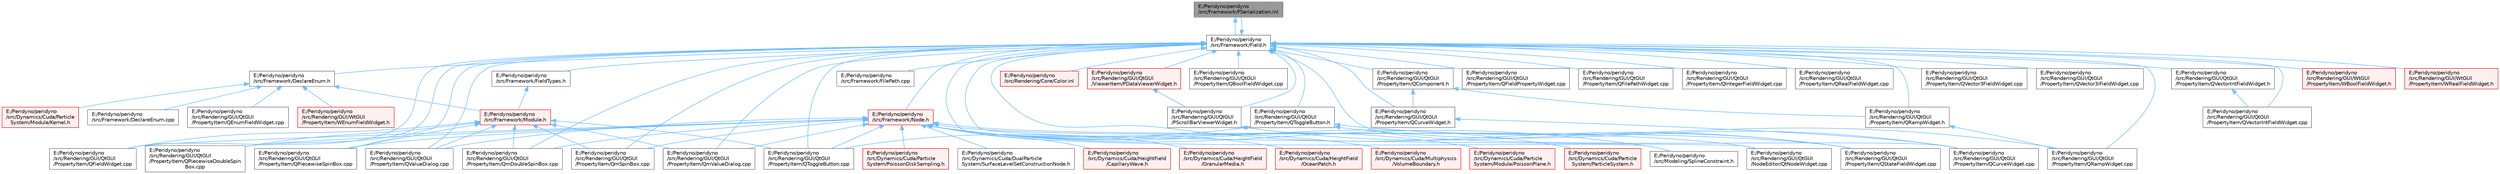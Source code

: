 digraph "E:/Peridyno/peridyno/src/Framework/FSerialization.inl"
{
 // LATEX_PDF_SIZE
  bgcolor="transparent";
  edge [fontname=Helvetica,fontsize=10,labelfontname=Helvetica,labelfontsize=10];
  node [fontname=Helvetica,fontsize=10,shape=box,height=0.2,width=0.4];
  Node1 [id="Node000001",label="E:/Peridyno/peridyno\l/src/Framework/FSerialization.inl",height=0.2,width=0.4,color="gray40", fillcolor="grey60", style="filled", fontcolor="black",tooltip=" "];
  Node1 -> Node2 [id="edge1_Node000001_Node000002",dir="back",color="steelblue1",style="solid",tooltip=" "];
  Node2 [id="Node000002",label="E:/Peridyno/peridyno\l/src/Framework/Field.h",height=0.2,width=0.4,color="grey40", fillcolor="white", style="filled",URL="$_field_8h.html",tooltip=" "];
  Node2 -> Node3 [id="edge2_Node000002_Node000003",dir="back",color="steelblue1",style="solid",tooltip=" "];
  Node3 [id="Node000003",label="E:/Peridyno/peridyno\l/src/Framework/DeclareEnum.h",height=0.2,width=0.4,color="grey40", fillcolor="white", style="filled",URL="$_declare_enum_8h.html",tooltip=" "];
  Node3 -> Node4 [id="edge3_Node000003_Node000004",dir="back",color="steelblue1",style="solid",tooltip=" "];
  Node4 [id="Node000004",label="E:/Peridyno/peridyno\l/src/Dynamics/Cuda/Particle\lSystem/Module/Kernel.h",height=0.2,width=0.4,color="red", fillcolor="#FFF0F0", style="filled",URL="$_kernel_8h.html",tooltip=" "];
  Node3 -> Node33 [id="edge4_Node000003_Node000033",dir="back",color="steelblue1",style="solid",tooltip=" "];
  Node33 [id="Node000033",label="E:/Peridyno/peridyno\l/src/Framework/DeclareEnum.cpp",height=0.2,width=0.4,color="grey40", fillcolor="white", style="filled",URL="$_declare_enum_8cpp.html",tooltip=" "];
  Node3 -> Node34 [id="edge5_Node000003_Node000034",dir="back",color="steelblue1",style="solid",tooltip=" "];
  Node34 [id="Node000034",label="E:/Peridyno/peridyno\l/src/Framework/Module.h",height=0.2,width=0.4,color="red", fillcolor="#FFF0F0", style="filled",URL="$_module_8h.html",tooltip=" "];
  Node34 -> Node198 [id="edge6_Node000034_Node000198",dir="back",color="steelblue1",style="solid",tooltip=" "];
  Node198 [id="Node000198",label="E:/Peridyno/peridyno\l/src/Rendering/GUI/QtGUI\l/PropertyItem/QFieldWidget.cpp",height=0.2,width=0.4,color="grey40", fillcolor="white", style="filled",URL="$_q_field_widget_8cpp.html",tooltip=" "];
  Node34 -> Node199 [id="edge7_Node000034_Node000199",dir="back",color="steelblue1",style="solid",tooltip=" "];
  Node199 [id="Node000199",label="E:/Peridyno/peridyno\l/src/Rendering/GUI/QtGUI\l/PropertyItem/QPiecewiseDoubleSpin\lBox.cpp",height=0.2,width=0.4,color="grey40", fillcolor="white", style="filled",URL="$_q_piecewise_double_spin_box_8cpp.html",tooltip=" "];
  Node34 -> Node200 [id="edge8_Node000034_Node000200",dir="back",color="steelblue1",style="solid",tooltip=" "];
  Node200 [id="Node000200",label="E:/Peridyno/peridyno\l/src/Rendering/GUI/QtGUI\l/PropertyItem/QPiecewiseSpinBox.cpp",height=0.2,width=0.4,color="grey40", fillcolor="white", style="filled",URL="$_q_piecewise_spin_box_8cpp.html",tooltip=" "];
  Node34 -> Node201 [id="edge9_Node000034_Node000201",dir="back",color="steelblue1",style="solid",tooltip=" "];
  Node201 [id="Node000201",label="E:/Peridyno/peridyno\l/src/Rendering/GUI/QtGUI\l/PropertyItem/QToggleButton.cpp",height=0.2,width=0.4,color="grey40", fillcolor="white", style="filled",URL="$_q_toggle_button_8cpp.html",tooltip=" "];
  Node34 -> Node202 [id="edge10_Node000034_Node000202",dir="back",color="steelblue1",style="solid",tooltip=" "];
  Node202 [id="Node000202",label="E:/Peridyno/peridyno\l/src/Rendering/GUI/QtGUI\l/PropertyItem/QValueDialog.cpp",height=0.2,width=0.4,color="grey40", fillcolor="white", style="filled",URL="$_q_value_dialog_8cpp.html",tooltip=" "];
  Node34 -> Node203 [id="edge11_Node000034_Node000203",dir="back",color="steelblue1",style="solid",tooltip=" "];
  Node203 [id="Node000203",label="E:/Peridyno/peridyno\l/src/Rendering/GUI/QtGUI\l/PropertyItem/QmDoubleSpinBox.cpp",height=0.2,width=0.4,color="grey40", fillcolor="white", style="filled",URL="$_qm_double_spin_box_8cpp.html",tooltip=" "];
  Node34 -> Node204 [id="edge12_Node000034_Node000204",dir="back",color="steelblue1",style="solid",tooltip=" "];
  Node204 [id="Node000204",label="E:/Peridyno/peridyno\l/src/Rendering/GUI/QtGUI\l/PropertyItem/QmSpinBox.cpp",height=0.2,width=0.4,color="grey40", fillcolor="white", style="filled",URL="$_qm_spin_box_8cpp.html",tooltip=" "];
  Node34 -> Node205 [id="edge13_Node000034_Node000205",dir="back",color="steelblue1",style="solid",tooltip=" "];
  Node205 [id="Node000205",label="E:/Peridyno/peridyno\l/src/Rendering/GUI/QtGUI\l/PropertyItem/QmValueDialog.cpp",height=0.2,width=0.4,color="grey40", fillcolor="white", style="filled",URL="$_qm_value_dialog_8cpp.html",tooltip=" "];
  Node3 -> Node536 [id="edge14_Node000003_Node000536",dir="back",color="steelblue1",style="solid",tooltip=" "];
  Node536 [id="Node000536",label="E:/Peridyno/peridyno\l/src/Rendering/GUI/QtGUI\l/PropertyItem/QEnumFieldWidget.cpp",height=0.2,width=0.4,color="grey40", fillcolor="white", style="filled",URL="$_q_enum_field_widget_8cpp.html",tooltip=" "];
  Node3 -> Node537 [id="edge15_Node000003_Node000537",dir="back",color="steelblue1",style="solid",tooltip=" "];
  Node537 [id="Node000537",label="E:/Peridyno/peridyno\l/src/Rendering/GUI/WtGUI\l/PropertyItem/WEnumFieldWidget.h",height=0.2,width=0.4,color="red", fillcolor="#FFF0F0", style="filled",URL="$_w_enum_field_widget_8h.html",tooltip=" "];
  Node2 -> Node1 [id="edge16_Node000002_Node000001",dir="back",color="steelblue1",style="solid",tooltip=" "];
  Node2 -> Node555 [id="edge17_Node000002_Node000555",dir="back",color="steelblue1",style="solid",tooltip=" "];
  Node555 [id="Node000555",label="E:/Peridyno/peridyno\l/src/Framework/FieldTypes.h",height=0.2,width=0.4,color="grey40", fillcolor="white", style="filled",URL="$_field_types_8h.html",tooltip=" "];
  Node555 -> Node34 [id="edge18_Node000555_Node000034",dir="back",color="steelblue1",style="solid",tooltip=" "];
  Node2 -> Node556 [id="edge19_Node000002_Node000556",dir="back",color="steelblue1",style="solid",tooltip=" "];
  Node556 [id="Node000556",label="E:/Peridyno/peridyno\l/src/Framework/FilePath.cpp",height=0.2,width=0.4,color="grey40", fillcolor="white", style="filled",URL="$_file_path_8cpp.html",tooltip=" "];
  Node2 -> Node247 [id="edge20_Node000002_Node000247",dir="back",color="steelblue1",style="solid",tooltip=" "];
  Node247 [id="Node000247",label="E:/Peridyno/peridyno\l/src/Framework/Node.h",height=0.2,width=0.4,color="red", fillcolor="#FFF0F0", style="filled",URL="$_node_8h.html",tooltip=" "];
  Node247 -> Node248 [id="edge21_Node000247_Node000248",dir="back",color="steelblue1",style="solid",tooltip=" "];
  Node248 [id="Node000248",label="E:/Peridyno/peridyno\l/src/Dynamics/Cuda/DualParticle\lSystem/SurfaceLevelSetConstructionNode.h",height=0.2,width=0.4,color="grey40", fillcolor="white", style="filled",URL="$_surface_level_set_construction_node_8h.html",tooltip=" "];
  Node247 -> Node249 [id="edge22_Node000247_Node000249",dir="back",color="steelblue1",style="solid",tooltip=" "];
  Node249 [id="Node000249",label="E:/Peridyno/peridyno\l/src/Dynamics/Cuda/HeightField\l/CapillaryWave.h",height=0.2,width=0.4,color="red", fillcolor="#FFF0F0", style="filled",URL="$_capillary_wave_8h.html",tooltip=" "];
  Node247 -> Node253 [id="edge23_Node000247_Node000253",dir="back",color="steelblue1",style="solid",tooltip=" "];
  Node253 [id="Node000253",label="E:/Peridyno/peridyno\l/src/Dynamics/Cuda/HeightField\l/GranularMedia.h",height=0.2,width=0.4,color="red", fillcolor="#FFF0F0", style="filled",URL="$_granular_media_8h.html",tooltip=" "];
  Node247 -> Node255 [id="edge24_Node000247_Node000255",dir="back",color="steelblue1",style="solid",tooltip=" "];
  Node255 [id="Node000255",label="E:/Peridyno/peridyno\l/src/Dynamics/Cuda/HeightField\l/OceanPatch.h",height=0.2,width=0.4,color="red", fillcolor="#FFF0F0", style="filled",URL="$_ocean_patch_8h.html",tooltip=" "];
  Node247 -> Node256 [id="edge25_Node000247_Node000256",dir="back",color="steelblue1",style="solid",tooltip=" "];
  Node256 [id="Node000256",label="E:/Peridyno/peridyno\l/src/Dynamics/Cuda/Multiphysics\l/VolumeBoundary.h",height=0.2,width=0.4,color="red", fillcolor="#FFF0F0", style="filled",URL="$_volume_boundary_8h.html",tooltip=" "];
  Node247 -> Node51 [id="edge26_Node000247_Node000051",dir="back",color="steelblue1",style="solid",tooltip=" "];
  Node51 [id="Node000051",label="E:/Peridyno/peridyno\l/src/Dynamics/Cuda/Particle\lSystem/Module/PoissonPlane.h",height=0.2,width=0.4,color="red", fillcolor="#FFF0F0", style="filled",URL="$_poisson_plane_8h.html",tooltip=" "];
  Node247 -> Node257 [id="edge27_Node000247_Node000257",dir="back",color="steelblue1",style="solid",tooltip=" "];
  Node257 [id="Node000257",label="E:/Peridyno/peridyno\l/src/Dynamics/Cuda/Particle\lSystem/ParticleSystem.h",height=0.2,width=0.4,color="red", fillcolor="#FFF0F0", style="filled",URL="$_cuda_2_particle_system_2_particle_system_8h.html",tooltip=" "];
  Node247 -> Node266 [id="edge28_Node000247_Node000266",dir="back",color="steelblue1",style="solid",tooltip=" "];
  Node266 [id="Node000266",label="E:/Peridyno/peridyno\l/src/Dynamics/Cuda/Particle\lSystem/PoissonDiskSampling.h",height=0.2,width=0.4,color="red", fillcolor="#FFF0F0", style="filled",URL="$_poisson_disk_sampling_8h.html",tooltip=" "];
  Node247 -> Node386 [id="edge29_Node000247_Node000386",dir="back",color="steelblue1",style="solid",tooltip=" "];
  Node386 [id="Node000386",label="E:/Peridyno/peridyno\l/src/Modeling/SplineConstraint.h",height=0.2,width=0.4,color="grey40", fillcolor="white", style="filled",URL="$_spline_constraint_8h.html",tooltip=" "];
  Node247 -> Node407 [id="edge30_Node000247_Node000407",dir="back",color="steelblue1",style="solid",tooltip=" "];
  Node407 [id="Node000407",label="E:/Peridyno/peridyno\l/src/Rendering/GUI/QtGUI\l/NodeEditor/QtNodeWidget.cpp",height=0.2,width=0.4,color="grey40", fillcolor="white", style="filled",URL="$_qt_node_widget_8cpp.html",tooltip=" "];
  Node247 -> Node198 [id="edge31_Node000247_Node000198",dir="back",color="steelblue1",style="solid",tooltip=" "];
  Node247 -> Node199 [id="edge32_Node000247_Node000199",dir="back",color="steelblue1",style="solid",tooltip=" "];
  Node247 -> Node200 [id="edge33_Node000247_Node000200",dir="back",color="steelblue1",style="solid",tooltip=" "];
  Node247 -> Node409 [id="edge34_Node000247_Node000409",dir="back",color="steelblue1",style="solid",tooltip=" "];
  Node409 [id="Node000409",label="E:/Peridyno/peridyno\l/src/Rendering/GUI/QtGUI\l/PropertyItem/QStateFieldWidget.cpp",height=0.2,width=0.4,color="grey40", fillcolor="white", style="filled",URL="$_q_state_field_widget_8cpp.html",tooltip=" "];
  Node247 -> Node201 [id="edge35_Node000247_Node000201",dir="back",color="steelblue1",style="solid",tooltip=" "];
  Node247 -> Node202 [id="edge36_Node000247_Node000202",dir="back",color="steelblue1",style="solid",tooltip=" "];
  Node247 -> Node203 [id="edge37_Node000247_Node000203",dir="back",color="steelblue1",style="solid",tooltip=" "];
  Node247 -> Node204 [id="edge38_Node000247_Node000204",dir="back",color="steelblue1",style="solid",tooltip=" "];
  Node247 -> Node205 [id="edge39_Node000247_Node000205",dir="back",color="steelblue1",style="solid",tooltip=" "];
  Node2 -> Node386 [id="edge40_Node000002_Node000386",dir="back",color="steelblue1",style="solid",tooltip=" "];
  Node2 -> Node557 [id="edge41_Node000002_Node000557",dir="back",color="steelblue1",style="solid",tooltip=" "];
  Node557 [id="Node000557",label="E:/Peridyno/peridyno\l/src/Rendering/Core/Color.inl",height=0.2,width=0.4,color="red", fillcolor="#FFF0F0", style="filled",URL="$_color_8inl.html",tooltip=" "];
  Node2 -> Node407 [id="edge42_Node000002_Node000407",dir="back",color="steelblue1",style="solid",tooltip=" "];
  Node2 -> Node470 [id="edge43_Node000002_Node000470",dir="back",color="steelblue1",style="solid",tooltip=" "];
  Node470 [id="Node000470",label="E:/Peridyno/peridyno\l/src/Rendering/GUI/QtGUI\l/PScrollBarViewerWidget.h",height=0.2,width=0.4,color="grey40", fillcolor="white", style="filled",URL="$_p_scroll_bar_viewer_widget_8h.html",tooltip=" "];
  Node470 -> Node409 [id="edge44_Node000470_Node000409",dir="back",color="steelblue1",style="solid",tooltip=" "];
  Node2 -> Node559 [id="edge45_Node000002_Node000559",dir="back",color="steelblue1",style="solid",tooltip=" "];
  Node559 [id="Node000559",label="E:/Peridyno/peridyno\l/src/Rendering/GUI/QtGUI\l/PropertyItem/QBoolFieldWidget.cpp",height=0.2,width=0.4,color="grey40", fillcolor="white", style="filled",URL="$_q_bool_field_widget_8cpp.html",tooltip=" "];
  Node2 -> Node560 [id="edge46_Node000002_Node000560",dir="back",color="steelblue1",style="solid",tooltip=" "];
  Node560 [id="Node000560",label="E:/Peridyno/peridyno\l/src/Rendering/GUI/QtGUI\l/PropertyItem/QComponent.h",height=0.2,width=0.4,color="grey40", fillcolor="white", style="filled",URL="$_q_component_8h.html",tooltip=" "];
  Node560 -> Node561 [id="edge47_Node000560_Node000561",dir="back",color="steelblue1",style="solid",tooltip=" "];
  Node561 [id="Node000561",label="E:/Peridyno/peridyno\l/src/Rendering/GUI/QtGUI\l/PropertyItem/QCurveWidget.h",height=0.2,width=0.4,color="grey40", fillcolor="white", style="filled",URL="$_q_curve_widget_8h.html",tooltip=" "];
  Node561 -> Node562 [id="edge48_Node000561_Node000562",dir="back",color="steelblue1",style="solid",tooltip=" "];
  Node562 [id="Node000562",label="E:/Peridyno/peridyno\l/src/Rendering/GUI/QtGUI\l/PropertyItem/QCurveWidget.cpp",height=0.2,width=0.4,color="grey40", fillcolor="white", style="filled",URL="$_q_curve_widget_8cpp.html",tooltip=" "];
  Node560 -> Node563 [id="edge49_Node000560_Node000563",dir="back",color="steelblue1",style="solid",tooltip=" "];
  Node563 [id="Node000563",label="E:/Peridyno/peridyno\l/src/Rendering/GUI/QtGUI\l/PropertyItem/QRampWidget.h",height=0.2,width=0.4,color="grey40", fillcolor="white", style="filled",URL="$_q_ramp_widget_8h.html",tooltip=" "];
  Node563 -> Node564 [id="edge50_Node000563_Node000564",dir="back",color="steelblue1",style="solid",tooltip=" "];
  Node564 [id="Node000564",label="E:/Peridyno/peridyno\l/src/Rendering/GUI/QtGUI\l/PropertyItem/QRampWidget.cpp",height=0.2,width=0.4,color="grey40", fillcolor="white", style="filled",URL="$_q_ramp_widget_8cpp.html",tooltip=" "];
  Node2 -> Node562 [id="edge51_Node000002_Node000562",dir="back",color="steelblue1",style="solid",tooltip=" "];
  Node2 -> Node561 [id="edge52_Node000002_Node000561",dir="back",color="steelblue1",style="solid",tooltip=" "];
  Node2 -> Node565 [id="edge53_Node000002_Node000565",dir="back",color="steelblue1",style="solid",tooltip=" "];
  Node565 [id="Node000565",label="E:/Peridyno/peridyno\l/src/Rendering/GUI/QtGUI\l/PropertyItem/QFieldPropertyWidget.cpp",height=0.2,width=0.4,color="grey40", fillcolor="white", style="filled",URL="$_q_field_property_widget_8cpp.html",tooltip=" "];
  Node2 -> Node198 [id="edge54_Node000002_Node000198",dir="back",color="steelblue1",style="solid",tooltip=" "];
  Node2 -> Node566 [id="edge55_Node000002_Node000566",dir="back",color="steelblue1",style="solid",tooltip=" "];
  Node566 [id="Node000566",label="E:/Peridyno/peridyno\l/src/Rendering/GUI/QtGUI\l/PropertyItem/QFilePathWidget.cpp",height=0.2,width=0.4,color="grey40", fillcolor="white", style="filled",URL="$_q_file_path_widget_8cpp.html",tooltip=" "];
  Node2 -> Node567 [id="edge56_Node000002_Node000567",dir="back",color="steelblue1",style="solid",tooltip=" "];
  Node567 [id="Node000567",label="E:/Peridyno/peridyno\l/src/Rendering/GUI/QtGUI\l/PropertyItem/QIntegerFieldWidget.cpp",height=0.2,width=0.4,color="grey40", fillcolor="white", style="filled",URL="$_q_integer_field_widget_8cpp.html",tooltip=" "];
  Node2 -> Node199 [id="edge57_Node000002_Node000199",dir="back",color="steelblue1",style="solid",tooltip=" "];
  Node2 -> Node200 [id="edge58_Node000002_Node000200",dir="back",color="steelblue1",style="solid",tooltip=" "];
  Node2 -> Node564 [id="edge59_Node000002_Node000564",dir="back",color="steelblue1",style="solid",tooltip=" "];
  Node2 -> Node563 [id="edge60_Node000002_Node000563",dir="back",color="steelblue1",style="solid",tooltip=" "];
  Node2 -> Node568 [id="edge61_Node000002_Node000568",dir="back",color="steelblue1",style="solid",tooltip=" "];
  Node568 [id="Node000568",label="E:/Peridyno/peridyno\l/src/Rendering/GUI/QtGUI\l/PropertyItem/QRealFieldWidget.cpp",height=0.2,width=0.4,color="grey40", fillcolor="white", style="filled",URL="$_q_real_field_widget_8cpp.html",tooltip=" "];
  Node2 -> Node409 [id="edge62_Node000002_Node000409",dir="back",color="steelblue1",style="solid",tooltip=" "];
  Node2 -> Node201 [id="edge63_Node000002_Node000201",dir="back",color="steelblue1",style="solid",tooltip=" "];
  Node2 -> Node569 [id="edge64_Node000002_Node000569",dir="back",color="steelblue1",style="solid",tooltip=" "];
  Node569 [id="Node000569",label="E:/Peridyno/peridyno\l/src/Rendering/GUI/QtGUI\l/PropertyItem/QToggleButton.h",height=0.2,width=0.4,color="grey40", fillcolor="white", style="filled",URL="$_q_toggle_button_8h.html",tooltip=" "];
  Node569 -> Node562 [id="edge65_Node000569_Node000562",dir="back",color="steelblue1",style="solid",tooltip=" "];
  Node569 -> Node564 [id="edge66_Node000569_Node000564",dir="back",color="steelblue1",style="solid",tooltip=" "];
  Node569 -> Node201 [id="edge67_Node000569_Node000201",dir="back",color="steelblue1",style="solid",tooltip=" "];
  Node2 -> Node202 [id="edge68_Node000002_Node000202",dir="back",color="steelblue1",style="solid",tooltip=" "];
  Node2 -> Node570 [id="edge69_Node000002_Node000570",dir="back",color="steelblue1",style="solid",tooltip=" "];
  Node570 [id="Node000570",label="E:/Peridyno/peridyno\l/src/Rendering/GUI/QtGUI\l/PropertyItem/QVector3FieldWidget.cpp",height=0.2,width=0.4,color="grey40", fillcolor="white", style="filled",URL="$_q_vector3_field_widget_8cpp.html",tooltip=" "];
  Node2 -> Node571 [id="edge70_Node000002_Node000571",dir="back",color="steelblue1",style="solid",tooltip=" "];
  Node571 [id="Node000571",label="E:/Peridyno/peridyno\l/src/Rendering/GUI/QtGUI\l/PropertyItem/QVector3iFieldWidget.cpp",height=0.2,width=0.4,color="grey40", fillcolor="white", style="filled",URL="$_q_vector3i_field_widget_8cpp.html",tooltip=" "];
  Node2 -> Node572 [id="edge71_Node000002_Node000572",dir="back",color="steelblue1",style="solid",tooltip=" "];
  Node572 [id="Node000572",label="E:/Peridyno/peridyno\l/src/Rendering/GUI/QtGUI\l/PropertyItem/QVectorIntFieldWidget.cpp",height=0.2,width=0.4,color="grey40", fillcolor="white", style="filled",URL="$_q_vector_int_field_widget_8cpp.html",tooltip=" "];
  Node2 -> Node573 [id="edge72_Node000002_Node000573",dir="back",color="steelblue1",style="solid",tooltip=" "];
  Node573 [id="Node000573",label="E:/Peridyno/peridyno\l/src/Rendering/GUI/QtGUI\l/PropertyItem/QVectorIntFieldWidget.h",height=0.2,width=0.4,color="grey40", fillcolor="white", style="filled",URL="$_q_vector_int_field_widget_8h.html",tooltip=" "];
  Node573 -> Node572 [id="edge73_Node000573_Node000572",dir="back",color="steelblue1",style="solid",tooltip=" "];
  Node2 -> Node203 [id="edge74_Node000002_Node000203",dir="back",color="steelblue1",style="solid",tooltip=" "];
  Node2 -> Node204 [id="edge75_Node000002_Node000204",dir="back",color="steelblue1",style="solid",tooltip=" "];
  Node2 -> Node205 [id="edge76_Node000002_Node000205",dir="back",color="steelblue1",style="solid",tooltip=" "];
  Node2 -> Node574 [id="edge77_Node000002_Node000574",dir="back",color="steelblue1",style="solid",tooltip=" "];
  Node574 [id="Node000574",label="E:/Peridyno/peridyno\l/src/Rendering/GUI/QtGUI\l/ViewerItem/PDataViewerWidget.h",height=0.2,width=0.4,color="red", fillcolor="#FFF0F0", style="filled",URL="$_p_data_viewer_widget_8h.html",tooltip=" "];
  Node574 -> Node470 [id="edge78_Node000574_Node000470",dir="back",color="steelblue1",style="solid",tooltip=" "];
  Node2 -> Node540 [id="edge79_Node000002_Node000540",dir="back",color="steelblue1",style="solid",tooltip=" "];
  Node540 [id="Node000540",label="E:/Peridyno/peridyno\l/src/Rendering/GUI/WtGUI\l/PropertyItem/WBoolFieldWidget.h",height=0.2,width=0.4,color="red", fillcolor="#FFF0F0", style="filled",URL="$_w_bool_field_widget_8h.html",tooltip=" "];
  Node2 -> Node548 [id="edge80_Node000002_Node000548",dir="back",color="steelblue1",style="solid",tooltip=" "];
  Node548 [id="Node000548",label="E:/Peridyno/peridyno\l/src/Rendering/GUI/WtGUI\l/PropertyItem/WRealFieldWidget.h",height=0.2,width=0.4,color="red", fillcolor="#FFF0F0", style="filled",URL="$_w_real_field_widget_8h.html",tooltip=" "];
}
